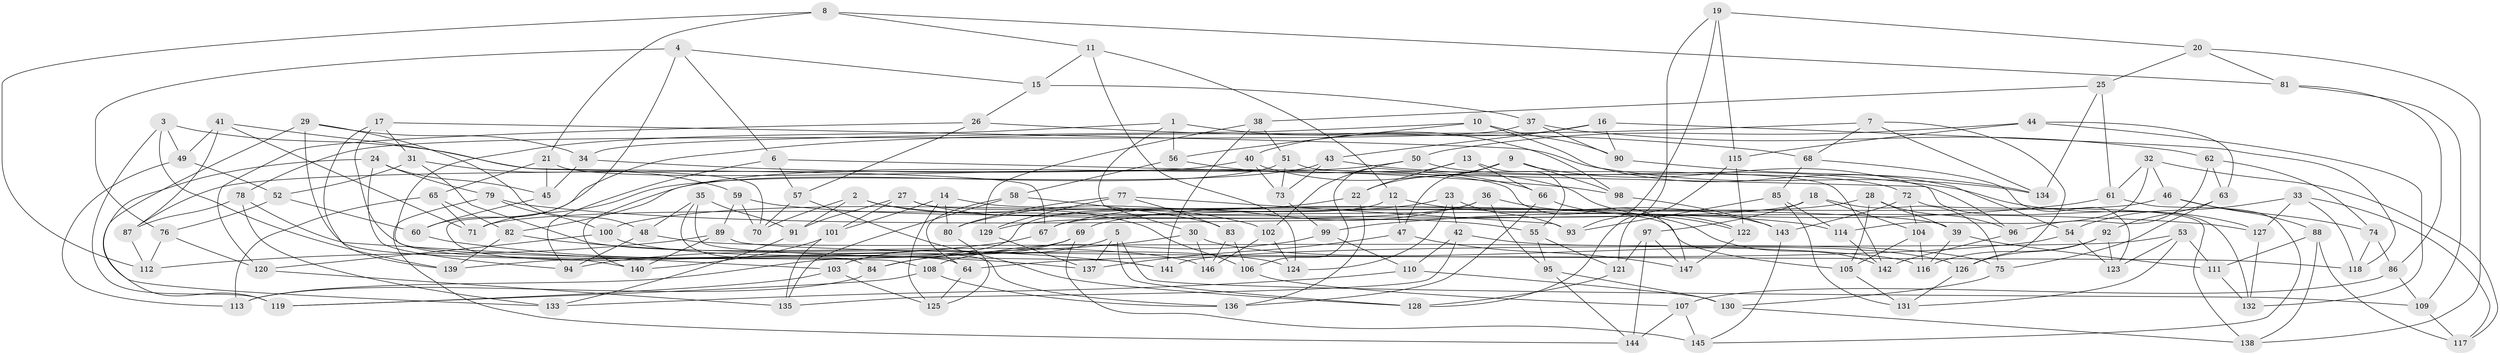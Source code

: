 // coarse degree distribution, {8: 0.09090909090909091, 7: 0.11363636363636363, 4: 0.13636363636363635, 9: 0.09090909090909091, 18: 0.022727272727272728, 11: 0.045454545454545456, 14: 0.045454545454545456, 6: 0.25, 16: 0.022727272727272728, 10: 0.11363636363636363, 5: 0.045454545454545456, 3: 0.022727272727272728}
// Generated by graph-tools (version 1.1) at 2025/20/03/04/25 18:20:39]
// undirected, 147 vertices, 294 edges
graph export_dot {
graph [start="1"]
  node [color=gray90,style=filled];
  1;
  2;
  3;
  4;
  5;
  6;
  7;
  8;
  9;
  10;
  11;
  12;
  13;
  14;
  15;
  16;
  17;
  18;
  19;
  20;
  21;
  22;
  23;
  24;
  25;
  26;
  27;
  28;
  29;
  30;
  31;
  32;
  33;
  34;
  35;
  36;
  37;
  38;
  39;
  40;
  41;
  42;
  43;
  44;
  45;
  46;
  47;
  48;
  49;
  50;
  51;
  52;
  53;
  54;
  55;
  56;
  57;
  58;
  59;
  60;
  61;
  62;
  63;
  64;
  65;
  66;
  67;
  68;
  69;
  70;
  71;
  72;
  73;
  74;
  75;
  76;
  77;
  78;
  79;
  80;
  81;
  82;
  83;
  84;
  85;
  86;
  87;
  88;
  89;
  90;
  91;
  92;
  93;
  94;
  95;
  96;
  97;
  98;
  99;
  100;
  101;
  102;
  103;
  104;
  105;
  106;
  107;
  108;
  109;
  110;
  111;
  112;
  113;
  114;
  115;
  116;
  117;
  118;
  119;
  120;
  121;
  122;
  123;
  124;
  125;
  126;
  127;
  128;
  129;
  130;
  131;
  132;
  133;
  134;
  135;
  136;
  137;
  138;
  139;
  140;
  141;
  142;
  143;
  144;
  145;
  146;
  147;
  1 -- 30;
  1 -- 98;
  1 -- 108;
  1 -- 56;
  2 -- 91;
  2 -- 70;
  2 -- 55;
  2 -- 106;
  3 -- 67;
  3 -- 119;
  3 -- 49;
  3 -- 139;
  4 -- 76;
  4 -- 15;
  4 -- 6;
  4 -- 136;
  5 -- 103;
  5 -- 128;
  5 -- 137;
  5 -- 109;
  6 -- 94;
  6 -- 57;
  6 -- 132;
  7 -- 134;
  7 -- 60;
  7 -- 68;
  7 -- 126;
  8 -- 112;
  8 -- 11;
  8 -- 81;
  8 -- 21;
  9 -- 22;
  9 -- 47;
  9 -- 96;
  9 -- 98;
  10 -- 34;
  10 -- 54;
  10 -- 56;
  10 -- 90;
  11 -- 12;
  11 -- 124;
  11 -- 15;
  12 -- 47;
  12 -- 143;
  12 -- 113;
  13 -- 66;
  13 -- 106;
  13 -- 22;
  13 -- 55;
  14 -- 125;
  14 -- 39;
  14 -- 101;
  14 -- 80;
  15 -- 37;
  15 -- 26;
  16 -- 43;
  16 -- 118;
  16 -- 40;
  16 -- 90;
  17 -- 64;
  17 -- 139;
  17 -- 134;
  17 -- 31;
  18 -- 75;
  18 -- 71;
  18 -- 97;
  18 -- 104;
  19 -- 93;
  19 -- 115;
  19 -- 20;
  19 -- 128;
  20 -- 25;
  20 -- 138;
  20 -- 81;
  21 -- 147;
  21 -- 65;
  21 -- 45;
  22 -- 136;
  22 -- 80;
  23 -- 93;
  23 -- 124;
  23 -- 100;
  23 -- 42;
  24 -- 79;
  24 -- 94;
  24 -- 119;
  24 -- 45;
  25 -- 61;
  25 -- 134;
  25 -- 38;
  26 -- 57;
  26 -- 120;
  26 -- 68;
  27 -- 105;
  27 -- 101;
  27 -- 102;
  27 -- 91;
  28 -- 105;
  28 -- 69;
  28 -- 96;
  28 -- 39;
  29 -- 34;
  29 -- 48;
  29 -- 140;
  29 -- 133;
  30 -- 146;
  30 -- 126;
  30 -- 84;
  31 -- 146;
  31 -- 52;
  31 -- 59;
  32 -- 61;
  32 -- 114;
  32 -- 46;
  32 -- 117;
  33 -- 117;
  33 -- 54;
  33 -- 118;
  33 -- 127;
  34 -- 45;
  34 -- 98;
  35 -- 48;
  35 -- 84;
  35 -- 141;
  35 -- 91;
  36 -- 129;
  36 -- 142;
  36 -- 67;
  36 -- 95;
  37 -- 62;
  37 -- 78;
  37 -- 90;
  38 -- 129;
  38 -- 141;
  38 -- 51;
  39 -- 111;
  39 -- 116;
  40 -- 73;
  40 -- 122;
  40 -- 87;
  41 -- 71;
  41 -- 70;
  41 -- 87;
  41 -- 49;
  42 -- 110;
  42 -- 135;
  42 -- 75;
  43 -- 127;
  43 -- 73;
  43 -- 71;
  44 -- 115;
  44 -- 50;
  44 -- 132;
  44 -- 63;
  45 -- 60;
  46 -- 88;
  46 -- 74;
  46 -- 67;
  47 -- 137;
  47 -- 147;
  48 -- 116;
  48 -- 94;
  49 -- 113;
  49 -- 52;
  50 -- 72;
  50 -- 82;
  50 -- 102;
  51 -- 142;
  51 -- 140;
  51 -- 73;
  52 -- 76;
  52 -- 60;
  53 -- 141;
  53 -- 131;
  53 -- 123;
  53 -- 111;
  54 -- 64;
  54 -- 123;
  55 -- 95;
  55 -- 121;
  56 -- 58;
  56 -- 66;
  57 -- 70;
  57 -- 128;
  58 -- 135;
  58 -- 83;
  58 -- 64;
  59 -- 70;
  59 -- 89;
  59 -- 114;
  60 -- 137;
  61 -- 99;
  61 -- 145;
  62 -- 96;
  62 -- 63;
  62 -- 74;
  63 -- 92;
  63 -- 75;
  64 -- 125;
  65 -- 113;
  65 -- 71;
  65 -- 82;
  66 -- 122;
  66 -- 136;
  67 -- 94;
  68 -- 123;
  68 -- 85;
  69 -- 139;
  69 -- 84;
  69 -- 145;
  72 -- 138;
  72 -- 143;
  72 -- 104;
  73 -- 99;
  74 -- 118;
  74 -- 86;
  75 -- 130;
  76 -- 120;
  76 -- 112;
  77 -- 93;
  77 -- 129;
  77 -- 80;
  77 -- 83;
  78 -- 103;
  78 -- 133;
  78 -- 87;
  79 -- 144;
  79 -- 127;
  79 -- 100;
  80 -- 125;
  81 -- 86;
  81 -- 109;
  82 -- 141;
  82 -- 139;
  83 -- 106;
  83 -- 146;
  84 -- 113;
  85 -- 93;
  85 -- 131;
  85 -- 114;
  86 -- 107;
  86 -- 109;
  87 -- 112;
  88 -- 138;
  88 -- 117;
  88 -- 111;
  89 -- 118;
  89 -- 112;
  89 -- 140;
  90 -- 134;
  91 -- 133;
  92 -- 126;
  92 -- 123;
  92 -- 116;
  95 -- 130;
  95 -- 144;
  96 -- 142;
  97 -- 147;
  97 -- 144;
  97 -- 121;
  98 -- 143;
  99 -- 110;
  99 -- 108;
  100 -- 124;
  100 -- 120;
  101 -- 140;
  101 -- 135;
  102 -- 124;
  102 -- 146;
  103 -- 119;
  103 -- 125;
  104 -- 116;
  104 -- 105;
  105 -- 131;
  106 -- 107;
  107 -- 145;
  107 -- 144;
  108 -- 119;
  108 -- 136;
  109 -- 117;
  110 -- 133;
  110 -- 130;
  111 -- 132;
  114 -- 142;
  115 -- 122;
  115 -- 121;
  120 -- 135;
  121 -- 128;
  122 -- 147;
  126 -- 131;
  127 -- 132;
  129 -- 137;
  130 -- 138;
  143 -- 145;
}
